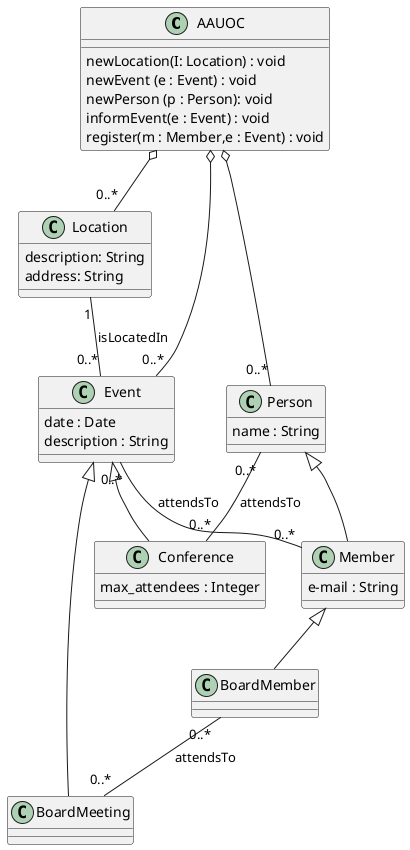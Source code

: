 @startuml

class AAUOC{
newLocation(I: Location) : void
newEvent (e : Event) : void
newPerson (p : Person): void
informEvent(e : Event) : void
register(m : Member,e : Event) : void
}

class Location{
description: String
address: String
}
AAUOC o-- "0..*" Location

class Event{
date : Date
description : String

}
Location "1" -- "0..*" Event : isLocatedIn
AAUOC o-- "0..*" Event

class Person{
name : String
}
AAUOC o-- "0..*" Person

class Member{
e-mail : String
}
Person <|-- Member
Event "0..*" -- "0..*" Member : attendsTo

class Conference{
max_attendees : Integer
}
Event <|-- Conference
Person "0..*" -- "0..*" Conference : attendsTo

class BoardMeeting
Event <|-- BoardMeeting

class BoardMember
BoardMember "0..*" -- "0..*" BoardMeeting : attendsTo
Member <|-- BoardMember

@enduml